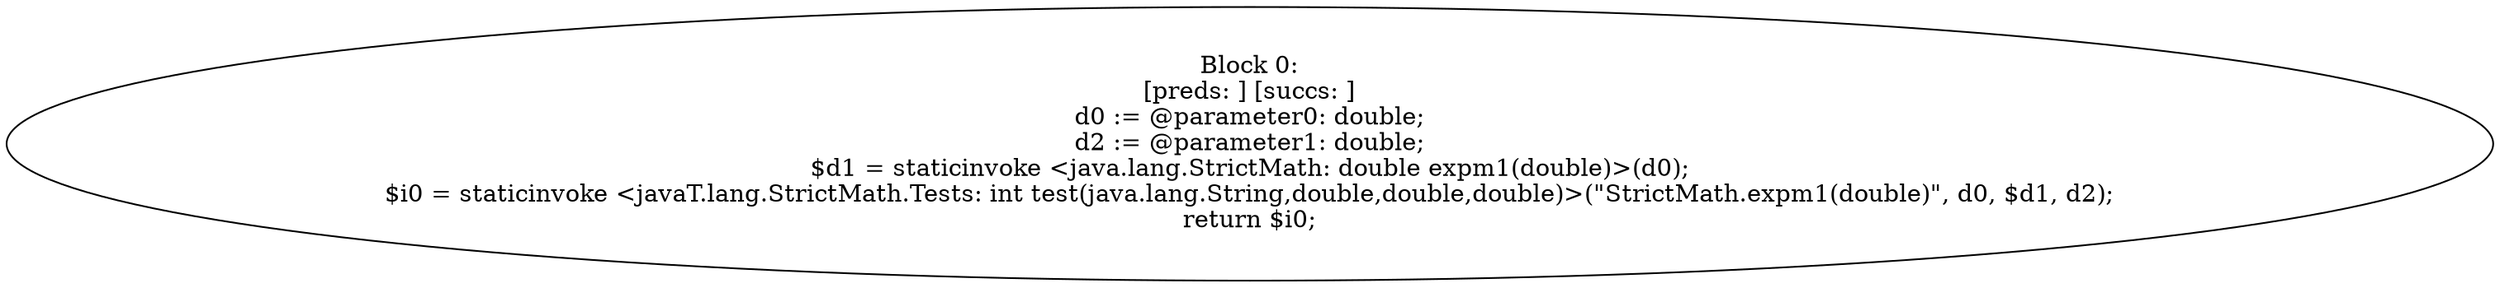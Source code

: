 digraph "unitGraph" {
    "Block 0:
[preds: ] [succs: ]
d0 := @parameter0: double;
d2 := @parameter1: double;
$d1 = staticinvoke <java.lang.StrictMath: double expm1(double)>(d0);
$i0 = staticinvoke <javaT.lang.StrictMath.Tests: int test(java.lang.String,double,double,double)>(\"StrictMath.expm1(double)\", d0, $d1, d2);
return $i0;
"
}
